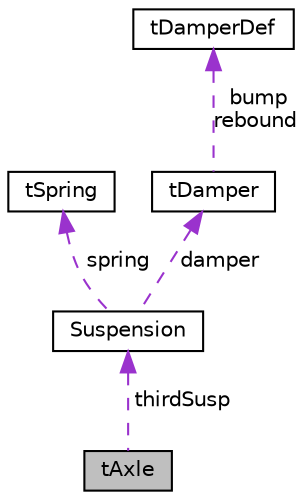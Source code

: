 digraph "tAxle"
{
  edge [fontname="Helvetica",fontsize="10",labelfontname="Helvetica",labelfontsize="10"];
  node [fontname="Helvetica",fontsize="10",shape=record];
  Node1 [label="tAxle",height=0.2,width=0.4,color="black", fillcolor="grey75", style="filled", fontcolor="black"];
  Node2 -> Node1 [dir="back",color="darkorchid3",fontsize="10",style="dashed",label=" thirdSusp" ,fontname="Helvetica"];
  Node2 [label="Suspension",height=0.2,width=0.4,color="black", fillcolor="white", style="filled",URL="$struct_suspension.html"];
  Node3 -> Node2 [dir="back",color="darkorchid3",fontsize="10",style="dashed",label=" spring" ,fontname="Helvetica"];
  Node3 [label="tSpring",height=0.2,width=0.4,color="black", fillcolor="white", style="filled",URL="$structt_spring.html"];
  Node4 -> Node2 [dir="back",color="darkorchid3",fontsize="10",style="dashed",label=" damper" ,fontname="Helvetica"];
  Node4 [label="tDamper",height=0.2,width=0.4,color="black", fillcolor="white", style="filled",URL="$structt_damper.html"];
  Node5 -> Node4 [dir="back",color="darkorchid3",fontsize="10",style="dashed",label=" bump\nrebound" ,fontname="Helvetica"];
  Node5 [label="tDamperDef",height=0.2,width=0.4,color="black", fillcolor="white", style="filled",URL="$structt_damper_def.html"];
}

